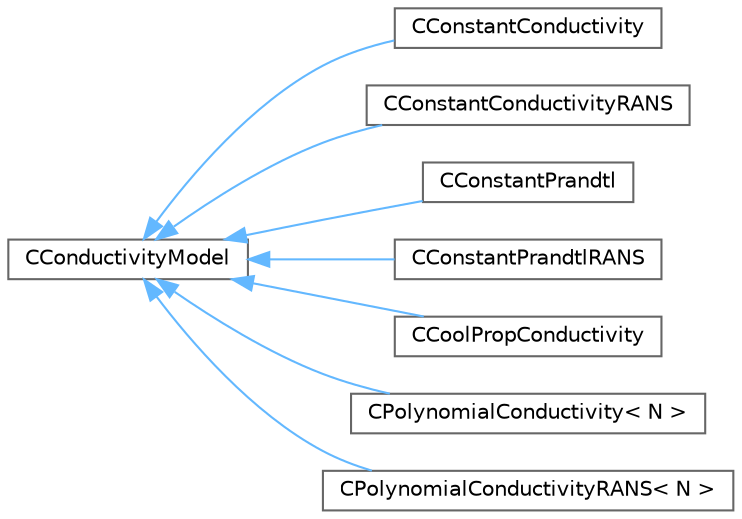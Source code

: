digraph "Graphical Class Hierarchy"
{
 // LATEX_PDF_SIZE
  bgcolor="transparent";
  edge [fontname=Helvetica,fontsize=10,labelfontname=Helvetica,labelfontsize=10];
  node [fontname=Helvetica,fontsize=10,shape=box,height=0.2,width=0.4];
  rankdir="LR";
  Node0 [id="Node000000",label="CConductivityModel",height=0.2,width=0.4,color="grey40", fillcolor="white", style="filled",URL="$classCConductivityModel.html",tooltip="Interface class for defining the thermal conductivity model."];
  Node0 -> Node1 [id="edge8_Node000000_Node000001",dir="back",color="steelblue1",style="solid",tooltip=" "];
  Node1 [id="Node000001",label="CConstantConductivity",height=0.2,width=0.4,color="grey40", fillcolor="white", style="filled",URL="$classCConstantConductivity.html",tooltip="Defines a constant thermal conductivity model."];
  Node0 -> Node2 [id="edge9_Node000000_Node000002",dir="back",color="steelblue1",style="solid",tooltip=" "];
  Node2 [id="Node000002",label="CConstantConductivityRANS",height=0.2,width=0.4,color="grey40", fillcolor="white", style="filled",URL="$classCConstantConductivityRANS.html",tooltip="Defines a constant laminar thermal conductivity along with a turbulent Prandtl number for including e..."];
  Node0 -> Node3 [id="edge10_Node000000_Node000003",dir="back",color="steelblue1",style="solid",tooltip=" "];
  Node3 [id="Node000003",label="CConstantPrandtl",height=0.2,width=0.4,color="grey40", fillcolor="white", style="filled",URL="$classCConstantPrandtl.html",tooltip="Defines a non-constant laminar thermal conductivity using a constant Prandtl's number."];
  Node0 -> Node4 [id="edge11_Node000000_Node000004",dir="back",color="steelblue1",style="solid",tooltip=" "];
  Node4 [id="Node000004",label="CConstantPrandtlRANS",height=0.2,width=0.4,color="grey40", fillcolor="white", style="filled",URL="$classCConstantPrandtlRANS.html",tooltip="Defines a non-constant effective thermal conductivity for RANS problems using Prandtl numbers."];
  Node0 -> Node5 [id="edge12_Node000000_Node000005",dir="back",color="steelblue1",style="solid",tooltip=" "];
  Node5 [id="Node000005",label="CCoolPropConductivity",height=0.2,width=0.4,color="grey40", fillcolor="white", style="filled",URL="$classCCoolPropConductivity.html",tooltip="Defines conductivity model from CoolProp."];
  Node0 -> Node6 [id="edge13_Node000000_Node000006",dir="back",color="steelblue1",style="solid",tooltip=" "];
  Node6 [id="Node000006",label="CPolynomialConductivity\< N \>",height=0.2,width=0.4,color="grey40", fillcolor="white", style="filled",URL="$classCPolynomialConductivity.html",tooltip="Defines a non-constant laminar thermal conductivity using a polynomial function of temperature."];
  Node0 -> Node7 [id="edge14_Node000000_Node000007",dir="back",color="steelblue1",style="solid",tooltip=" "];
  Node7 [id="Node000007",label="CPolynomialConductivityRANS\< N \>",height=0.2,width=0.4,color="grey40", fillcolor="white", style="filled",URL="$classCPolynomialConductivityRANS.html",tooltip="Defines a non-constant thermal conductivity using a polynomial function of temperature for RANS probl..."];
}
